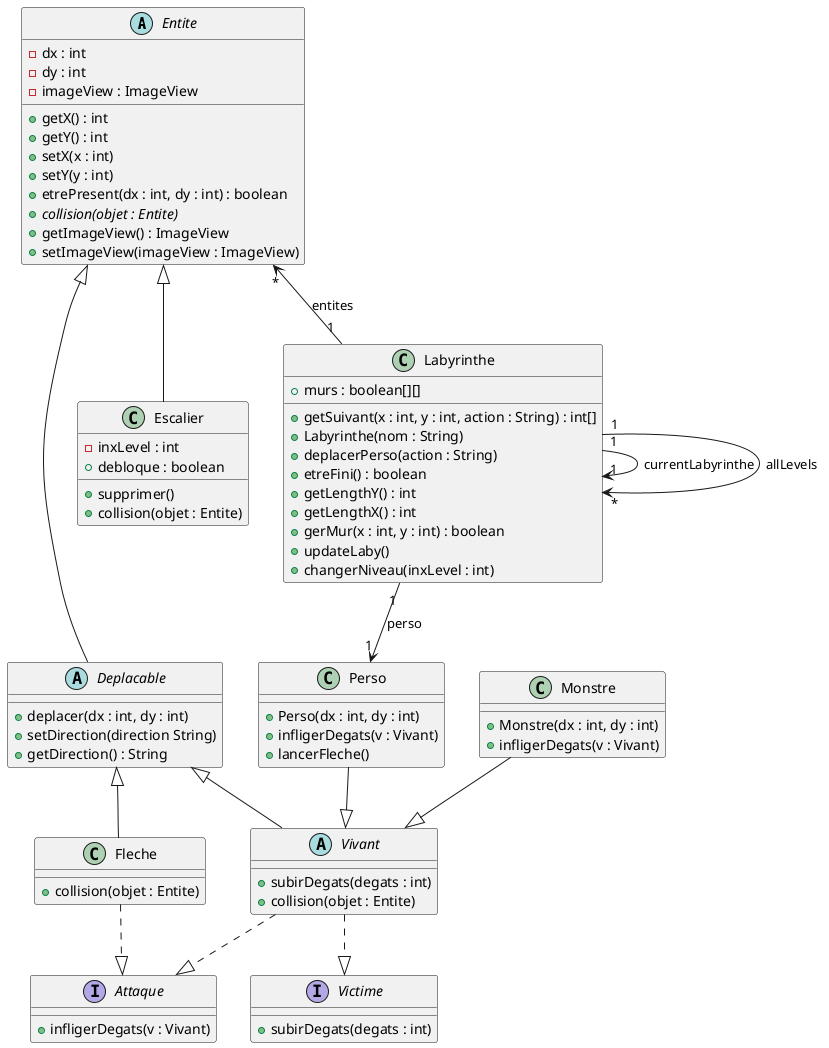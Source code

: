 @startuml

abstract class Entite{
-dx : int
-dy : int
-imageView : ImageView
+getX() : int
+getY() : int
+setX(x : int)
+setY(y : int)
+etrePresent(dx : int, dy : int) : boolean
+{abstract}collision(objet : Entite)
+getImageView() : ImageView
+setImageView(imageView : ImageView)
}

abstract class Deplacable{
+deplacer(dx : int, dy : int)
+setDirection(direction String)
+getDirection() : String
}

class Perso{
+Perso(dx : int, dy : int)
+infligerDegats(v : Vivant)
+lancerFleche()
}

class Monstre{
+Monstre(dx : int, dy : int)
+infligerDegats(v : Vivant)
}

abstract class Vivant{
+subirDegats(degats : int)
+collision(objet : Entite)
}

interface Victime {
+subirDegats(degats : int)
}

interface Attaque {
+infligerDegats(v : Vivant)
}

class Fleche {
+collision(objet : Entite)
}

class Escalier{
-inxLevel : int
+debloque : boolean
+supprimer()
+collision(objet : Entite)
}

class Labyrinthe{
+murs : boolean[][]
+getSuivant(x : int, y : int, action : String) : int[]
+Labyrinthe(nom : String)
+deplacerPerso(action : String)
+etreFini() : boolean
+getLengthY() : int
+getLengthX() : int
+gerMur(x : int, y : int) : boolean
+updateLaby()
+changerNiveau(inxLevel : int)
}

Entite <|-- Deplacable
Deplacable <|-- Fleche
Deplacable <|-- Vivant
Perso --|> Vivant
Monstre --|> Vivant
Vivant ..|> Victime
Vivant ..|> Attaque
Fleche ..|> Attaque
Entite <|-- Escalier
Entite "*" <-- "1" Labyrinthe : entites
Labyrinthe "1" --> "1" Perso : perso
Labyrinthe "1" --> "1" Labyrinthe : currentLabyrinthe
Labyrinthe "1" --> "*" Labyrinthe : allLevels
@enduml